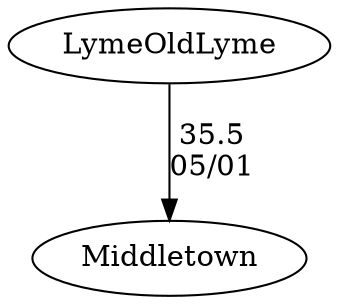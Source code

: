 digraph girls2foursMiddletown {LymeOldLyme [URL="girls2foursMiddletownLymeOldLyme.html"];Middletown [URL="girls2foursMiddletownMiddletown.html"];LymeOldLyme -> Middletown[label="35.5
05/01", weight="65", tooltip="NEIRA Boys & Girls Fours,Lyme/Old Lyme v Middletown V Mills			
Distance: 1500 Conditions: It was a partly cloudy day when all three crews got out into the lake, there was a constant 6-8 mph head wind that ran straight up the course for all races. Comments: One race worth noting is the G2V4 Lyme/old Lyme launched their G3V4 to participate in the race as well.
Lyme/Old Lyme would like thank Middletown and Mills for coming out to race on our lake. We are always excited to have teams come and visit and enjoy our facility with us.
Thank you for a great day of racing and we look forward to seeing you all again soon!!
None", URL="https://www.row2k.com/results/resultspage.cfm?UID=B21A566F53808695C158764AE049824A&cat=5", random="random"]}